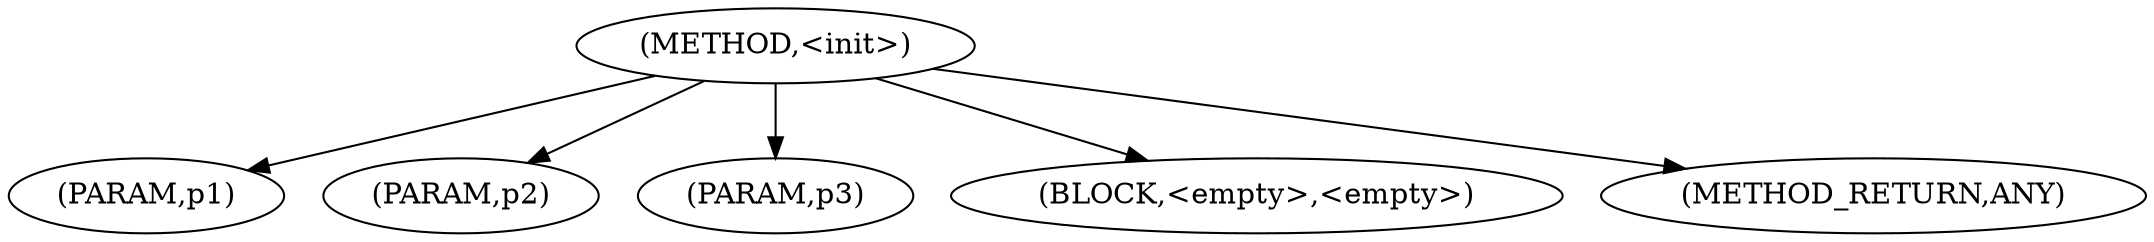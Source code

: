 digraph "&lt;init&gt;" {  
"818" [label = <(METHOD,&lt;init&gt;)> ]
"819" [label = <(PARAM,p1)> ]
"820" [label = <(PARAM,p2)> ]
"821" [label = <(PARAM,p3)> ]
"822" [label = <(BLOCK,&lt;empty&gt;,&lt;empty&gt;)> ]
"823" [label = <(METHOD_RETURN,ANY)> ]
  "818" -> "819" 
  "818" -> "822" 
  "818" -> "820" 
  "818" -> "823" 
  "818" -> "821" 
}
